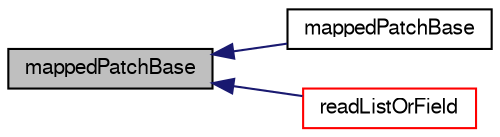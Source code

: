 digraph "mappedPatchBase"
{
  bgcolor="transparent";
  edge [fontname="FreeSans",fontsize="10",labelfontname="FreeSans",labelfontsize="10"];
  node [fontname="FreeSans",fontsize="10",shape=record];
  rankdir="LR";
  Node1 [label="mappedPatchBase",height=0.2,width=0.4,color="black", fillcolor="grey75", style="filled", fontcolor="black"];
  Node1 -> Node2 [dir="back",color="midnightblue",fontsize="10",style="solid",fontname="FreeSans"];
  Node2 [label="mappedPatchBase",height=0.2,width=0.4,color="black",URL="$a25094.html#aa8afe4cbd2bae8521661d97861775fd4",tooltip="Construct with offsetMode=non-uniform. "];
  Node1 -> Node3 [dir="back",color="midnightblue",fontsize="10",style="solid",fontname="FreeSans"];
  Node3 [label="readListOrField",height=0.2,width=0.4,color="red",URL="$a25094.html#ab5e64ae976c301737f883167857ec318",tooltip="Helper to read field or non-uniform list from dictionary. "];
}
